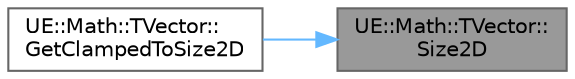 digraph "UE::Math::TVector::Size2D"
{
 // INTERACTIVE_SVG=YES
 // LATEX_PDF_SIZE
  bgcolor="transparent";
  edge [fontname=Helvetica,fontsize=10,labelfontname=Helvetica,labelfontsize=10];
  node [fontname=Helvetica,fontsize=10,shape=box,height=0.2,width=0.4];
  rankdir="RL";
  Node1 [id="Node000001",label="UE::Math::TVector::\lSize2D",height=0.2,width=0.4,color="gray40", fillcolor="grey60", style="filled", fontcolor="black",tooltip="Get the length of the 2D components of this vector."];
  Node1 -> Node2 [id="edge1_Node000001_Node000002",dir="back",color="steelblue1",style="solid",tooltip=" "];
  Node2 [id="Node000002",label="UE::Math::TVector::\lGetClampedToSize2D",height=0.2,width=0.4,color="grey40", fillcolor="white", style="filled",URL="$de/d77/structUE_1_1Math_1_1TVector.html#ada97f902bf9f598dabee559e60760f88",tooltip="Create a copy of this vector, with the 2D magnitude clamped between Min and Max."];
}
